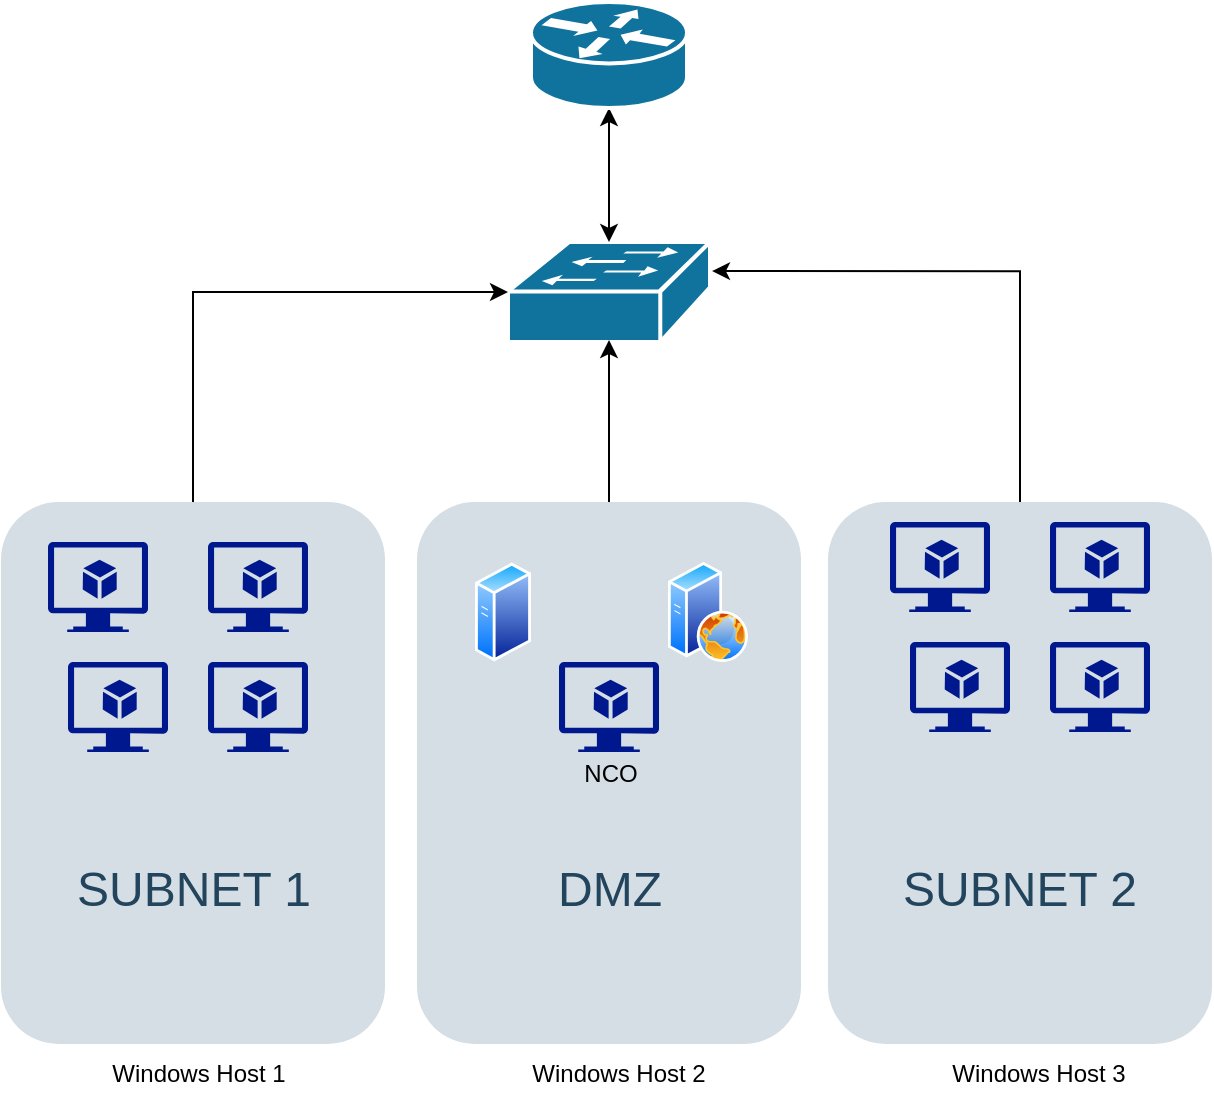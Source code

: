 <mxfile version="26.2.12">
  <diagram id="6a731a19-8d31-9384-78a2-239565b7b9f0" name="Page-1">
    <mxGraphModel dx="1334" dy="712" grid="1" gridSize="10" guides="1" tooltips="1" connect="1" arrows="1" fold="1" page="1" pageScale="1" pageWidth="827" pageHeight="1169" background="none" math="0" shadow="0">
      <root>
        <mxCell id="0" />
        <mxCell id="1" parent="0" />
        <mxCell id="2093" value="&lt;div&gt;&lt;br&gt;&lt;/div&gt;&lt;div&gt;&lt;br&gt;&lt;/div&gt;&lt;div&gt;&lt;br&gt;&lt;/div&gt;&lt;div&gt;&lt;br&gt;&lt;/div&gt;SUBNET 1" style="rounded=1;whiteSpace=wrap;html=1;strokeColor=none;fillColor=#BAC8D3;fontSize=24;fontColor=#23445D;align=center;opacity=60;" parent="1" vertex="1">
          <mxGeometry x="526.5" y="320" width="192" height="271" as="geometry" />
        </mxCell>
        <mxCell id="2115" value="" style="shape=mxgraph.cisco.switches.workgroup_switch;html=1;dashed=0;fillColor=#10739E;strokeColor=#ffffff;strokeWidth=2;verticalLabelPosition=bottom;verticalAlign=top;fontFamily=Helvetica;fontSize=36;fontColor=#FFB366" parent="1" vertex="1">
          <mxGeometry x="780" y="190" width="101" height="50" as="geometry" />
        </mxCell>
        <mxCell id="GoFeqjczIqBJv0vn_DyG-2261" value="" style="edgeStyle=orthogonalEdgeStyle;rounded=0;orthogonalLoop=1;jettySize=auto;html=1;startArrow=classic;startFill=1;endArrow=classic;endFill=1;" edge="1" parent="1" source="2132" target="2115">
          <mxGeometry relative="1" as="geometry" />
        </mxCell>
        <mxCell id="2132" value="" style="shape=mxgraph.cisco.routers.router;html=1;dashed=0;fillColor=#10739E;strokeColor=#ffffff;strokeWidth=2;verticalLabelPosition=bottom;verticalAlign=top;fontFamily=Helvetica;fontSize=36;fontColor=#FFB366" parent="1" vertex="1">
          <mxGeometry x="791.5" y="70" width="78" height="53" as="geometry" />
        </mxCell>
        <mxCell id="GoFeqjczIqBJv0vn_DyG-2259" value="&lt;div&gt;&lt;br&gt;&lt;/div&gt;&lt;div&gt;&lt;br&gt;&lt;/div&gt;&lt;div&gt;&lt;br&gt;&lt;/div&gt;&lt;div&gt;&lt;br&gt;&lt;/div&gt;DMZ" style="rounded=1;whiteSpace=wrap;html=1;strokeColor=none;fillColor=#BAC8D3;fontSize=24;fontColor=#23445D;align=center;opacity=60;" vertex="1" parent="1">
          <mxGeometry x="734.5" y="320" width="192" height="271" as="geometry" />
        </mxCell>
        <mxCell id="GoFeqjczIqBJv0vn_DyG-2260" value="&lt;div&gt;&lt;br&gt;&lt;/div&gt;&lt;div&gt;&lt;br&gt;&lt;/div&gt;&lt;div&gt;&lt;br&gt;&lt;/div&gt;&lt;div&gt;&lt;br&gt;&lt;/div&gt;SUBNET 2" style="rounded=1;whiteSpace=wrap;html=1;strokeColor=none;fillColor=#BAC8D3;fontSize=24;fontColor=#23445D;align=center;opacity=60;" vertex="1" parent="1">
          <mxGeometry x="940" y="320" width="192" height="271" as="geometry" />
        </mxCell>
        <mxCell id="GoFeqjczIqBJv0vn_DyG-2262" value="Windows Host 1" style="text;html=1;align=center;verticalAlign=middle;resizable=0;points=[];autosize=1;strokeColor=none;fillColor=none;" vertex="1" parent="1">
          <mxGeometry x="570" y="591" width="110" height="30" as="geometry" />
        </mxCell>
        <mxCell id="GoFeqjczIqBJv0vn_DyG-2263" value="Windows Host 2" style="text;html=1;align=center;verticalAlign=middle;resizable=0;points=[];autosize=1;strokeColor=none;fillColor=none;" vertex="1" parent="1">
          <mxGeometry x="780" y="591" width="110" height="30" as="geometry" />
        </mxCell>
        <mxCell id="GoFeqjczIqBJv0vn_DyG-2264" value="Windows Host 3" style="text;html=1;align=center;verticalAlign=middle;resizable=0;points=[];autosize=1;strokeColor=none;fillColor=none;" vertex="1" parent="1">
          <mxGeometry x="990" y="591" width="110" height="30" as="geometry" />
        </mxCell>
        <mxCell id="GoFeqjczIqBJv0vn_DyG-2265" style="edgeStyle=orthogonalEdgeStyle;rounded=0;orthogonalLoop=1;jettySize=auto;html=1;exitX=0.5;exitY=0;exitDx=0;exitDy=0;entryX=1.01;entryY=0.291;entryDx=0;entryDy=0;entryPerimeter=0;" edge="1" parent="1" source="GoFeqjczIqBJv0vn_DyG-2260" target="2115">
          <mxGeometry relative="1" as="geometry" />
        </mxCell>
        <mxCell id="GoFeqjczIqBJv0vn_DyG-2266" style="edgeStyle=orthogonalEdgeStyle;rounded=0;orthogonalLoop=1;jettySize=auto;html=1;exitX=0.5;exitY=0;exitDx=0;exitDy=0;entryX=0.5;entryY=0.98;entryDx=0;entryDy=0;entryPerimeter=0;" edge="1" parent="1" source="GoFeqjczIqBJv0vn_DyG-2259" target="2115">
          <mxGeometry relative="1" as="geometry" />
        </mxCell>
        <mxCell id="GoFeqjczIqBJv0vn_DyG-2267" style="edgeStyle=orthogonalEdgeStyle;rounded=0;orthogonalLoop=1;jettySize=auto;html=1;exitX=0.5;exitY=0;exitDx=0;exitDy=0;entryX=0;entryY=0.5;entryDx=0;entryDy=0;entryPerimeter=0;" edge="1" parent="1" source="2093" target="2115">
          <mxGeometry relative="1" as="geometry" />
        </mxCell>
        <mxCell id="GoFeqjczIqBJv0vn_DyG-2270" value="" style="sketch=0;aspect=fixed;pointerEvents=1;shadow=0;dashed=0;html=1;strokeColor=none;labelPosition=center;verticalLabelPosition=bottom;verticalAlign=top;align=center;fillColor=#00188D;shape=mxgraph.azure.virtual_machine_feature" vertex="1" parent="1">
          <mxGeometry x="550" y="340" width="50" height="45" as="geometry" />
        </mxCell>
        <mxCell id="GoFeqjczIqBJv0vn_DyG-2271" value="" style="sketch=0;aspect=fixed;pointerEvents=1;shadow=0;dashed=0;html=1;strokeColor=none;labelPosition=center;verticalLabelPosition=bottom;verticalAlign=top;align=center;fillColor=#00188D;shape=mxgraph.azure.virtual_machine_feature" vertex="1" parent="1">
          <mxGeometry x="630" y="400" width="50" height="45" as="geometry" />
        </mxCell>
        <mxCell id="GoFeqjczIqBJv0vn_DyG-2272" value="" style="sketch=0;aspect=fixed;pointerEvents=1;shadow=0;dashed=0;html=1;strokeColor=none;labelPosition=center;verticalLabelPosition=bottom;verticalAlign=top;align=center;fillColor=#00188D;shape=mxgraph.azure.virtual_machine_feature" vertex="1" parent="1">
          <mxGeometry x="630" y="340" width="50" height="45" as="geometry" />
        </mxCell>
        <mxCell id="GoFeqjczIqBJv0vn_DyG-2273" value="" style="sketch=0;aspect=fixed;pointerEvents=1;shadow=0;dashed=0;html=1;strokeColor=none;labelPosition=center;verticalLabelPosition=bottom;verticalAlign=top;align=center;fillColor=#00188D;shape=mxgraph.azure.virtual_machine_feature" vertex="1" parent="1">
          <mxGeometry x="560" y="400" width="50" height="45" as="geometry" />
        </mxCell>
        <mxCell id="GoFeqjczIqBJv0vn_DyG-2274" value="" style="sketch=0;aspect=fixed;pointerEvents=1;shadow=0;dashed=0;html=1;strokeColor=none;labelPosition=center;verticalLabelPosition=bottom;verticalAlign=top;align=center;fillColor=#00188D;shape=mxgraph.azure.virtual_machine_feature" vertex="1" parent="1">
          <mxGeometry x="971" y="330" width="50" height="45" as="geometry" />
        </mxCell>
        <mxCell id="GoFeqjczIqBJv0vn_DyG-2275" value="" style="sketch=0;aspect=fixed;pointerEvents=1;shadow=0;dashed=0;html=1;strokeColor=none;labelPosition=center;verticalLabelPosition=bottom;verticalAlign=top;align=center;fillColor=#00188D;shape=mxgraph.azure.virtual_machine_feature" vertex="1" parent="1">
          <mxGeometry x="1051" y="390" width="50" height="45" as="geometry" />
        </mxCell>
        <mxCell id="GoFeqjczIqBJv0vn_DyG-2276" value="" style="sketch=0;aspect=fixed;pointerEvents=1;shadow=0;dashed=0;html=1;strokeColor=none;labelPosition=center;verticalLabelPosition=bottom;verticalAlign=top;align=center;fillColor=#00188D;shape=mxgraph.azure.virtual_machine_feature" vertex="1" parent="1">
          <mxGeometry x="1051" y="330" width="50" height="45" as="geometry" />
        </mxCell>
        <mxCell id="GoFeqjczIqBJv0vn_DyG-2277" value="" style="sketch=0;aspect=fixed;pointerEvents=1;shadow=0;dashed=0;html=1;strokeColor=none;labelPosition=center;verticalLabelPosition=bottom;verticalAlign=top;align=center;fillColor=#00188D;shape=mxgraph.azure.virtual_machine_feature" vertex="1" parent="1">
          <mxGeometry x="981" y="390" width="50" height="45" as="geometry" />
        </mxCell>
        <mxCell id="GoFeqjczIqBJv0vn_DyG-2278" value="" style="image;aspect=fixed;perimeter=ellipsePerimeter;html=1;align=center;shadow=0;dashed=0;spacingTop=3;image=img/lib/active_directory/generic_server.svg;" vertex="1" parent="1">
          <mxGeometry x="763.5" y="350" width="28.0" height="50" as="geometry" />
        </mxCell>
        <mxCell id="GoFeqjczIqBJv0vn_DyG-2279" value="" style="image;aspect=fixed;perimeter=ellipsePerimeter;html=1;align=center;shadow=0;dashed=0;spacingTop=3;image=img/lib/active_directory/web_server.svg;" vertex="1" parent="1">
          <mxGeometry x="860" y="350" width="40" height="50" as="geometry" />
        </mxCell>
        <mxCell id="GoFeqjczIqBJv0vn_DyG-2280" value="" style="sketch=0;aspect=fixed;pointerEvents=1;shadow=0;dashed=0;html=1;strokeColor=none;labelPosition=center;verticalLabelPosition=bottom;verticalAlign=top;align=center;fillColor=#00188D;shape=mxgraph.azure.virtual_machine_feature" vertex="1" parent="1">
          <mxGeometry x="805.5" y="400" width="50" height="45" as="geometry" />
        </mxCell>
        <mxCell id="GoFeqjczIqBJv0vn_DyG-2281" value="NCO" style="text;html=1;align=center;verticalAlign=middle;resizable=0;points=[];autosize=1;strokeColor=none;fillColor=none;" vertex="1" parent="1">
          <mxGeometry x="805.5" y="440.5" width="50" height="30" as="geometry" />
        </mxCell>
      </root>
    </mxGraphModel>
  </diagram>
</mxfile>
